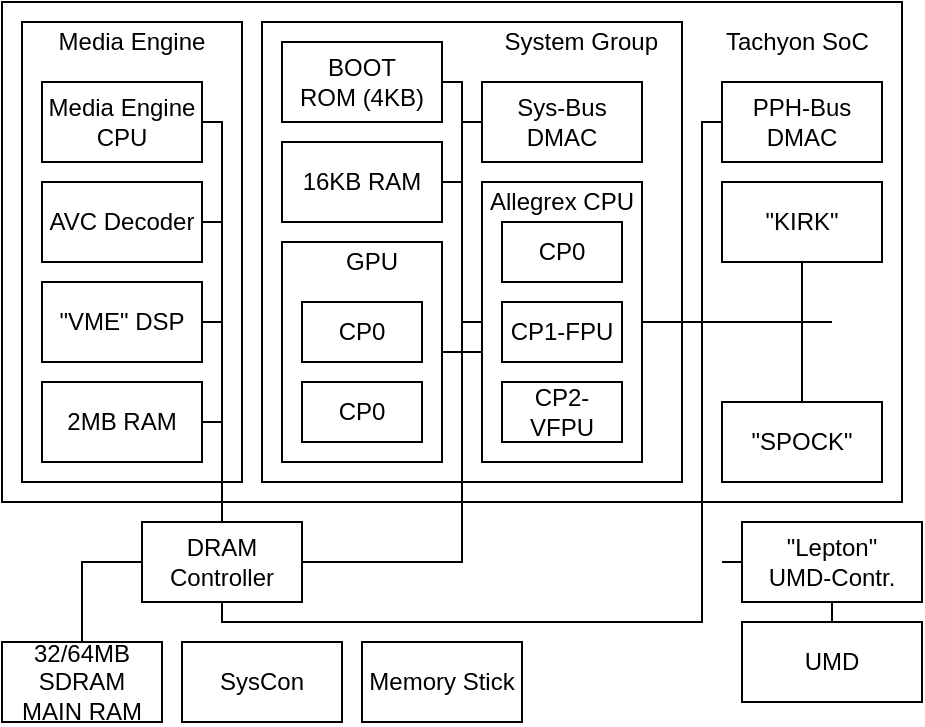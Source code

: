 <mxfile version="24.6.4" type="device">
  <diagram name="Page-1" id="wC95_xTdWWjxeRUOq-es">
    <mxGraphModel dx="381" dy="283" grid="1" gridSize="10" guides="1" tooltips="1" connect="1" arrows="1" fold="1" page="1" pageScale="1" pageWidth="827" pageHeight="1169" math="0" shadow="0">
      <root>
        <mxCell id="0" />
        <mxCell id="1" parent="0" />
        <mxCell id="Op0tHSddGDRsKOFtwu9H-1" value="" style="rounded=0;whiteSpace=wrap;html=1;" vertex="1" parent="1">
          <mxGeometry x="160" y="130" width="450" height="250" as="geometry" />
        </mxCell>
        <mxCell id="Op0tHSddGDRsKOFtwu9H-2" value="Tachyon SoC" style="text;html=1;align=left;verticalAlign=middle;whiteSpace=wrap;rounded=0;" vertex="1" parent="1">
          <mxGeometry x="520" y="140" width="80" height="20" as="geometry" />
        </mxCell>
        <mxCell id="Op0tHSddGDRsKOFtwu9H-3" value="" style="rounded=0;whiteSpace=wrap;html=1;" vertex="1" parent="1">
          <mxGeometry x="170" y="140" width="110" height="230" as="geometry" />
        </mxCell>
        <mxCell id="Op0tHSddGDRsKOFtwu9H-5" value="Media Engine" style="text;html=1;align=center;verticalAlign=middle;whiteSpace=wrap;rounded=0;" vertex="1" parent="1">
          <mxGeometry x="180" y="140" width="90" height="20" as="geometry" />
        </mxCell>
        <mxCell id="Op0tHSddGDRsKOFtwu9H-6" value="Media Engine CPU" style="rounded=0;whiteSpace=wrap;html=1;" vertex="1" parent="1">
          <mxGeometry x="180" y="170" width="80" height="40" as="geometry" />
        </mxCell>
        <mxCell id="Op0tHSddGDRsKOFtwu9H-7" value="AVC Decoder" style="rounded=0;whiteSpace=wrap;html=1;" vertex="1" parent="1">
          <mxGeometry x="180" y="220" width="80" height="40" as="geometry" />
        </mxCell>
        <mxCell id="Op0tHSddGDRsKOFtwu9H-8" value="&quot;VME&quot; DSP" style="rounded=0;whiteSpace=wrap;html=1;" vertex="1" parent="1">
          <mxGeometry x="180" y="270" width="80" height="40" as="geometry" />
        </mxCell>
        <mxCell id="Op0tHSddGDRsKOFtwu9H-9" value="2MB RAM" style="rounded=0;whiteSpace=wrap;html=1;" vertex="1" parent="1">
          <mxGeometry x="180" y="320" width="80" height="40" as="geometry" />
        </mxCell>
        <mxCell id="Op0tHSddGDRsKOFtwu9H-11" value="" style="endArrow=none;html=1;rounded=0;exitX=0.5;exitY=0;exitDx=0;exitDy=0;strokeColor=default;align=center;verticalAlign=middle;fontFamily=Helvetica;fontSize=11;fontColor=default;labelBackgroundColor=default;" edge="1" parent="1" source="Op0tHSddGDRsKOFtwu9H-15">
          <mxGeometry width="50" height="50" relative="1" as="geometry">
            <mxPoint x="300" y="400" as="sourcePoint" />
            <mxPoint x="260" y="190" as="targetPoint" />
            <Array as="points">
              <mxPoint x="270" y="400" />
              <mxPoint x="270" y="190" />
            </Array>
          </mxGeometry>
        </mxCell>
        <mxCell id="Op0tHSddGDRsKOFtwu9H-12" value="" style="endArrow=none;html=1;rounded=0;entryX=1;entryY=0.5;entryDx=0;entryDy=0;" edge="1" parent="1" target="Op0tHSddGDRsKOFtwu9H-7">
          <mxGeometry width="50" height="50" relative="1" as="geometry">
            <mxPoint x="270" y="240" as="sourcePoint" />
            <mxPoint x="360" y="220" as="targetPoint" />
          </mxGeometry>
        </mxCell>
        <mxCell id="Op0tHSddGDRsKOFtwu9H-13" value="" style="endArrow=none;html=1;rounded=0;exitX=1;exitY=0.5;exitDx=0;exitDy=0;" edge="1" parent="1" source="Op0tHSddGDRsKOFtwu9H-8">
          <mxGeometry width="50" height="50" relative="1" as="geometry">
            <mxPoint x="300" y="250" as="sourcePoint" />
            <mxPoint x="270" y="290" as="targetPoint" />
          </mxGeometry>
        </mxCell>
        <mxCell id="Op0tHSddGDRsKOFtwu9H-14" value="" style="endArrow=none;html=1;rounded=0;exitX=1;exitY=0.5;exitDx=0;exitDy=0;" edge="1" parent="1" source="Op0tHSddGDRsKOFtwu9H-9">
          <mxGeometry width="50" height="50" relative="1" as="geometry">
            <mxPoint x="310" y="260" as="sourcePoint" />
            <mxPoint x="270" y="340" as="targetPoint" />
          </mxGeometry>
        </mxCell>
        <mxCell id="Op0tHSddGDRsKOFtwu9H-15" value="DRAM Controller" style="rounded=0;whiteSpace=wrap;html=1;" vertex="1" parent="1">
          <mxGeometry x="230" y="390" width="80" height="40" as="geometry" />
        </mxCell>
        <mxCell id="Op0tHSddGDRsKOFtwu9H-16" value="32/64MB&lt;div&gt;SDRAM&lt;/div&gt;&lt;div&gt;MAIN RAM&lt;/div&gt;" style="rounded=0;whiteSpace=wrap;html=1;" vertex="1" parent="1">
          <mxGeometry x="160" y="450" width="80" height="40" as="geometry" />
        </mxCell>
        <mxCell id="Op0tHSddGDRsKOFtwu9H-17" value="" style="endArrow=none;html=1;rounded=0;entryX=0;entryY=0.5;entryDx=0;entryDy=0;exitX=0.5;exitY=0;exitDx=0;exitDy=0;" edge="1" parent="1" source="Op0tHSddGDRsKOFtwu9H-16" target="Op0tHSddGDRsKOFtwu9H-15">
          <mxGeometry width="50" height="50" relative="1" as="geometry">
            <mxPoint x="280" y="430" as="sourcePoint" />
            <mxPoint x="300" y="420" as="targetPoint" />
            <Array as="points">
              <mxPoint x="200" y="410" />
            </Array>
          </mxGeometry>
        </mxCell>
        <mxCell id="Op0tHSddGDRsKOFtwu9H-18" value="" style="rounded=0;whiteSpace=wrap;html=1;" vertex="1" parent="1">
          <mxGeometry x="290" y="140" width="210" height="230" as="geometry" />
        </mxCell>
        <mxCell id="Op0tHSddGDRsKOFtwu9H-19" value="System Group" style="text;html=1;align=right;verticalAlign=middle;whiteSpace=wrap;rounded=0;" vertex="1" parent="1">
          <mxGeometry x="410" y="140" width="80" height="20" as="geometry" />
        </mxCell>
        <mxCell id="Op0tHSddGDRsKOFtwu9H-21" value="" style="rounded=0;whiteSpace=wrap;html=1;" vertex="1" parent="1">
          <mxGeometry x="300" y="250" width="80" height="110" as="geometry" />
        </mxCell>
        <mxCell id="Op0tHSddGDRsKOFtwu9H-22" value="16KB RAM" style="rounded=0;whiteSpace=wrap;html=1;" vertex="1" parent="1">
          <mxGeometry x="300" y="200" width="80" height="40" as="geometry" />
        </mxCell>
        <mxCell id="Op0tHSddGDRsKOFtwu9H-23" value="BOOT&lt;div&gt;ROM (4KB)&lt;/div&gt;" style="rounded=0;whiteSpace=wrap;html=1;" vertex="1" parent="1">
          <mxGeometry x="300" y="150" width="80" height="40" as="geometry" />
        </mxCell>
        <mxCell id="Op0tHSddGDRsKOFtwu9H-25" value="&lt;div&gt;PPH-Bus&lt;/div&gt;DMAC" style="rounded=0;whiteSpace=wrap;html=1;" vertex="1" parent="1">
          <mxGeometry x="520" y="170" width="80" height="40" as="geometry" />
        </mxCell>
        <mxCell id="Op0tHSddGDRsKOFtwu9H-26" value="" style="rounded=0;whiteSpace=wrap;html=1;" vertex="1" parent="1">
          <mxGeometry x="400" y="220" width="80" height="140" as="geometry" />
        </mxCell>
        <mxCell id="Op0tHSddGDRsKOFtwu9H-29" value="&quot;KIRK&quot;" style="rounded=0;whiteSpace=wrap;html=1;" vertex="1" parent="1">
          <mxGeometry x="520" y="220" width="80" height="40" as="geometry" />
        </mxCell>
        <mxCell id="Op0tHSddGDRsKOFtwu9H-30" value="&quot;SPOCK&quot;" style="rounded=0;whiteSpace=wrap;html=1;" vertex="1" parent="1">
          <mxGeometry x="520" y="330" width="80" height="40" as="geometry" />
        </mxCell>
        <mxCell id="Op0tHSddGDRsKOFtwu9H-31" value="" style="endArrow=none;html=1;rounded=0;exitX=0.5;exitY=1;exitDx=0;exitDy=0;entryX=0;entryY=0.5;entryDx=0;entryDy=0;" edge="1" parent="1" source="Op0tHSddGDRsKOFtwu9H-15" target="Op0tHSddGDRsKOFtwu9H-25">
          <mxGeometry width="50" height="50" relative="1" as="geometry">
            <mxPoint x="260" y="430" as="sourcePoint" />
            <mxPoint x="520" y="210" as="targetPoint" />
            <Array as="points">
              <mxPoint x="270" y="440" />
              <mxPoint x="510" y="440" />
              <mxPoint x="510" y="190" />
            </Array>
          </mxGeometry>
        </mxCell>
        <mxCell id="Op0tHSddGDRsKOFtwu9H-35" value="&lt;div&gt;Sys-Bus&lt;/div&gt;DMAC" style="rounded=0;whiteSpace=wrap;html=1;" vertex="1" parent="1">
          <mxGeometry x="400" y="170" width="80" height="40" as="geometry" />
        </mxCell>
        <mxCell id="Op0tHSddGDRsKOFtwu9H-38" value="" style="endArrow=none;html=1;rounded=0;strokeColor=default;align=center;verticalAlign=middle;fontFamily=Helvetica;fontSize=11;fontColor=default;labelBackgroundColor=default;entryX=1;entryY=0.5;entryDx=0;entryDy=0;exitX=1;exitY=0.5;exitDx=0;exitDy=0;" edge="1" parent="1" source="Op0tHSddGDRsKOFtwu9H-15" target="Op0tHSddGDRsKOFtwu9H-23">
          <mxGeometry width="50" height="50" relative="1" as="geometry">
            <mxPoint x="390" y="400" as="sourcePoint" />
            <mxPoint x="410" y="170" as="targetPoint" />
            <Array as="points">
              <mxPoint x="390" y="410" />
              <mxPoint x="390" y="170" />
            </Array>
          </mxGeometry>
        </mxCell>
        <mxCell id="Op0tHSddGDRsKOFtwu9H-45" value="" style="endArrow=none;html=1;rounded=0;exitX=0.5;exitY=0;exitDx=0;exitDy=0;entryX=0.5;entryY=1;entryDx=0;entryDy=0;" edge="1" parent="1" source="Op0tHSddGDRsKOFtwu9H-30" target="Op0tHSddGDRsKOFtwu9H-29">
          <mxGeometry width="50" height="50" relative="1" as="geometry">
            <mxPoint x="600" y="270" as="sourcePoint" />
            <mxPoint x="650" y="220" as="targetPoint" />
            <Array as="points" />
          </mxGeometry>
        </mxCell>
        <mxCell id="Op0tHSddGDRsKOFtwu9H-51" value="" style="endArrow=none;html=1;rounded=0;exitX=1;exitY=0.5;exitDx=0;exitDy=0;" edge="1" parent="1" source="Op0tHSddGDRsKOFtwu9H-26">
          <mxGeometry width="50" height="50" relative="1" as="geometry">
            <mxPoint x="610" y="320" as="sourcePoint" />
            <mxPoint x="575" y="290" as="targetPoint" />
            <Array as="points" />
          </mxGeometry>
        </mxCell>
        <mxCell id="Op0tHSddGDRsKOFtwu9H-53" value="Allegrex CPU" style="text;html=1;align=center;verticalAlign=middle;whiteSpace=wrap;rounded=0;" vertex="1" parent="1">
          <mxGeometry x="400" y="220" width="80" height="20" as="geometry" />
        </mxCell>
        <mxCell id="Op0tHSddGDRsKOFtwu9H-55" value="GPU" style="text;html=1;align=center;verticalAlign=middle;whiteSpace=wrap;rounded=0;" vertex="1" parent="1">
          <mxGeometry x="300" y="250" width="90" height="20" as="geometry" />
        </mxCell>
        <mxCell id="Op0tHSddGDRsKOFtwu9H-56" value="CP2-VFPU" style="rounded=0;whiteSpace=wrap;html=1;" vertex="1" parent="1">
          <mxGeometry x="410" y="320" width="60" height="30" as="geometry" />
        </mxCell>
        <mxCell id="Op0tHSddGDRsKOFtwu9H-57" value="CP0" style="rounded=0;whiteSpace=wrap;html=1;" vertex="1" parent="1">
          <mxGeometry x="410" y="240" width="60" height="30" as="geometry" />
        </mxCell>
        <mxCell id="Op0tHSddGDRsKOFtwu9H-58" value="CP1-FPU" style="rounded=0;whiteSpace=wrap;html=1;" vertex="1" parent="1">
          <mxGeometry x="410" y="280" width="60" height="30" as="geometry" />
        </mxCell>
        <mxCell id="Op0tHSddGDRsKOFtwu9H-59" value="CP0" style="rounded=0;whiteSpace=wrap;html=1;" vertex="1" parent="1">
          <mxGeometry x="310" y="280" width="60" height="30" as="geometry" />
        </mxCell>
        <mxCell id="Op0tHSddGDRsKOFtwu9H-60" value="CP0" style="rounded=0;whiteSpace=wrap;html=1;" vertex="1" parent="1">
          <mxGeometry x="310" y="320" width="60" height="30" as="geometry" />
        </mxCell>
        <mxCell id="Op0tHSddGDRsKOFtwu9H-61" value="" style="endArrow=none;html=1;rounded=0;exitX=1;exitY=0.5;exitDx=0;exitDy=0;" edge="1" parent="1" source="Op0tHSddGDRsKOFtwu9H-21">
          <mxGeometry width="50" height="50" relative="1" as="geometry">
            <mxPoint x="360" y="330" as="sourcePoint" />
            <mxPoint x="400" y="305" as="targetPoint" />
          </mxGeometry>
        </mxCell>
        <mxCell id="Op0tHSddGDRsKOFtwu9H-62" value="" style="endArrow=none;html=1;rounded=0;entryX=0;entryY=0.5;entryDx=0;entryDy=0;" edge="1" parent="1" target="Op0tHSddGDRsKOFtwu9H-26">
          <mxGeometry width="50" height="50" relative="1" as="geometry">
            <mxPoint x="390" y="290" as="sourcePoint" />
            <mxPoint x="380" y="280" as="targetPoint" />
          </mxGeometry>
        </mxCell>
        <mxCell id="Op0tHSddGDRsKOFtwu9H-63" value="" style="endArrow=none;html=1;rounded=0;exitX=1;exitY=0.5;exitDx=0;exitDy=0;" edge="1" parent="1" source="Op0tHSddGDRsKOFtwu9H-22">
          <mxGeometry width="50" height="50" relative="1" as="geometry">
            <mxPoint x="360" y="330" as="sourcePoint" />
            <mxPoint x="390" y="220" as="targetPoint" />
          </mxGeometry>
        </mxCell>
        <mxCell id="Op0tHSddGDRsKOFtwu9H-64" value="" style="endArrow=none;html=1;rounded=0;entryX=0;entryY=0.5;entryDx=0;entryDy=0;" edge="1" parent="1" target="Op0tHSddGDRsKOFtwu9H-35">
          <mxGeometry width="50" height="50" relative="1" as="geometry">
            <mxPoint x="390" y="190" as="sourcePoint" />
            <mxPoint x="380" y="280" as="targetPoint" />
          </mxGeometry>
        </mxCell>
        <mxCell id="Op0tHSddGDRsKOFtwu9H-65" value="SysCon" style="rounded=0;whiteSpace=wrap;html=1;" vertex="1" parent="1">
          <mxGeometry x="250" y="450" width="80" height="40" as="geometry" />
        </mxCell>
        <mxCell id="Op0tHSddGDRsKOFtwu9H-66" value="Memory Stick" style="rounded=0;whiteSpace=wrap;html=1;" vertex="1" parent="1">
          <mxGeometry x="340" y="450" width="80" height="40" as="geometry" />
        </mxCell>
        <mxCell id="Op0tHSddGDRsKOFtwu9H-68" value="UMD" style="rounded=0;whiteSpace=wrap;html=1;" vertex="1" parent="1">
          <mxGeometry x="530" y="440" width="90" height="40" as="geometry" />
        </mxCell>
        <mxCell id="Op0tHSddGDRsKOFtwu9H-69" value="&quot;Lepton&quot;&lt;div&gt;UMD-Contr.&lt;/div&gt;" style="rounded=0;whiteSpace=wrap;html=1;" vertex="1" parent="1">
          <mxGeometry x="530" y="390" width="90" height="40" as="geometry" />
        </mxCell>
        <mxCell id="Op0tHSddGDRsKOFtwu9H-70" value="" style="endArrow=none;html=1;rounded=0;entryX=0;entryY=0.5;entryDx=0;entryDy=0;" edge="1" parent="1" target="Op0tHSddGDRsKOFtwu9H-69">
          <mxGeometry width="50" height="50" relative="1" as="geometry">
            <mxPoint x="520" y="410" as="sourcePoint" />
            <mxPoint x="420" y="300" as="targetPoint" />
            <Array as="points">
              <mxPoint x="520" y="410" />
            </Array>
          </mxGeometry>
        </mxCell>
        <mxCell id="Op0tHSddGDRsKOFtwu9H-72" value="" style="endArrow=none;html=1;rounded=0;entryX=0.5;entryY=1;entryDx=0;entryDy=0;exitX=0.5;exitY=0;exitDx=0;exitDy=0;" edge="1" parent="1" source="Op0tHSddGDRsKOFtwu9H-68" target="Op0tHSddGDRsKOFtwu9H-69">
          <mxGeometry width="50" height="50" relative="1" as="geometry">
            <mxPoint x="530" y="500" as="sourcePoint" />
            <mxPoint x="580" y="450" as="targetPoint" />
          </mxGeometry>
        </mxCell>
      </root>
    </mxGraphModel>
  </diagram>
</mxfile>
